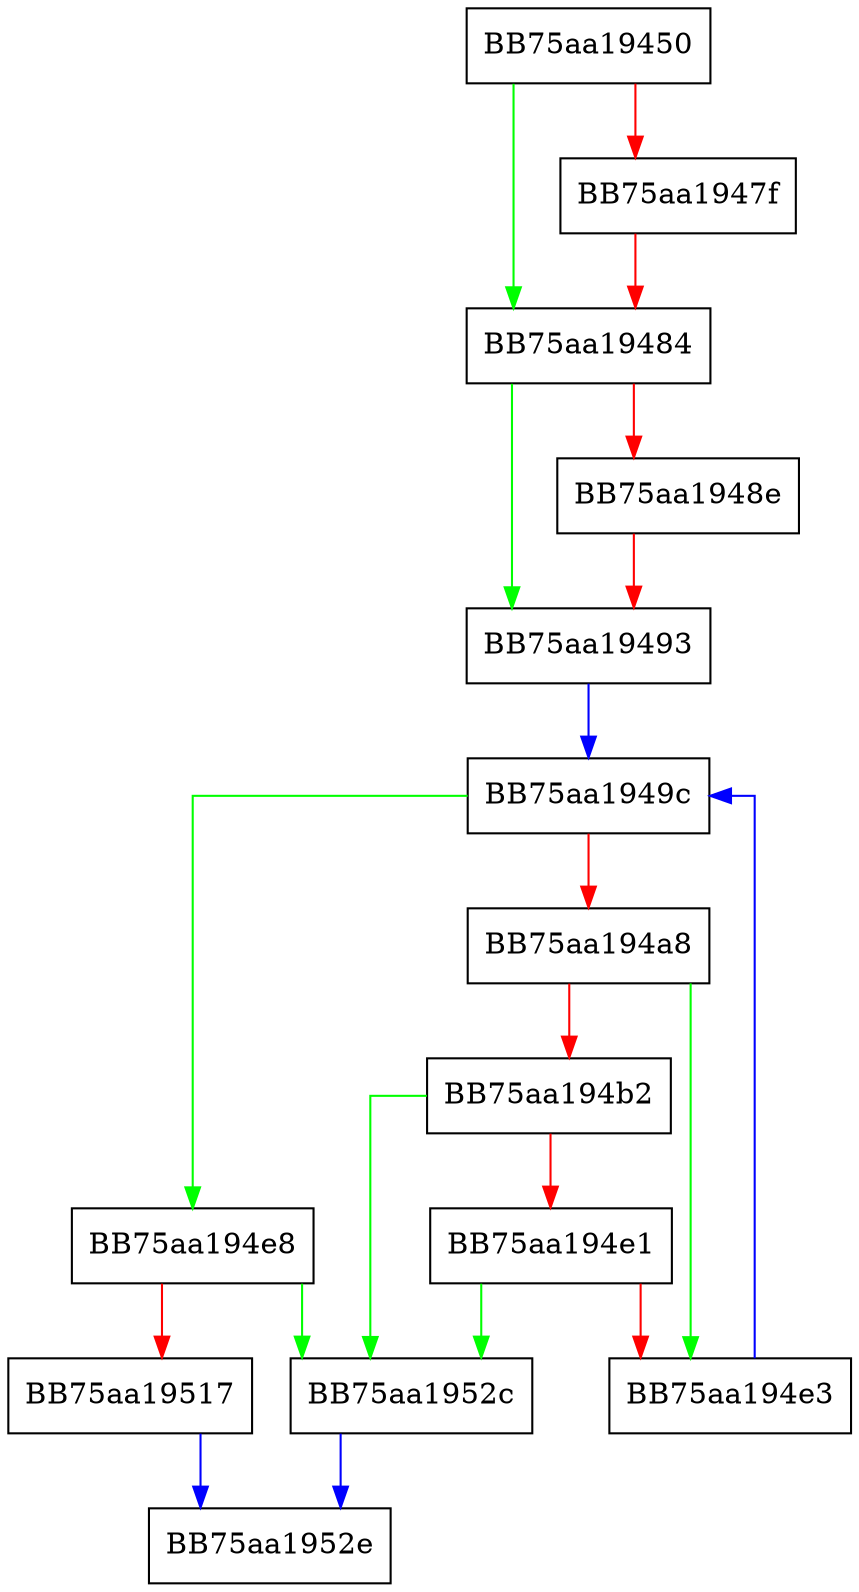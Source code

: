 digraph xray_probe_bmimatch {
  node [shape="box"];
  graph [splines=ortho];
  BB75aa19450 -> BB75aa19484 [color="green"];
  BB75aa19450 -> BB75aa1947f [color="red"];
  BB75aa1947f -> BB75aa19484 [color="red"];
  BB75aa19484 -> BB75aa19493 [color="green"];
  BB75aa19484 -> BB75aa1948e [color="red"];
  BB75aa1948e -> BB75aa19493 [color="red"];
  BB75aa19493 -> BB75aa1949c [color="blue"];
  BB75aa1949c -> BB75aa194e8 [color="green"];
  BB75aa1949c -> BB75aa194a8 [color="red"];
  BB75aa194a8 -> BB75aa194e3 [color="green"];
  BB75aa194a8 -> BB75aa194b2 [color="red"];
  BB75aa194b2 -> BB75aa1952c [color="green"];
  BB75aa194b2 -> BB75aa194e1 [color="red"];
  BB75aa194e1 -> BB75aa1952c [color="green"];
  BB75aa194e1 -> BB75aa194e3 [color="red"];
  BB75aa194e3 -> BB75aa1949c [color="blue"];
  BB75aa194e8 -> BB75aa1952c [color="green"];
  BB75aa194e8 -> BB75aa19517 [color="red"];
  BB75aa19517 -> BB75aa1952e [color="blue"];
  BB75aa1952c -> BB75aa1952e [color="blue"];
}
